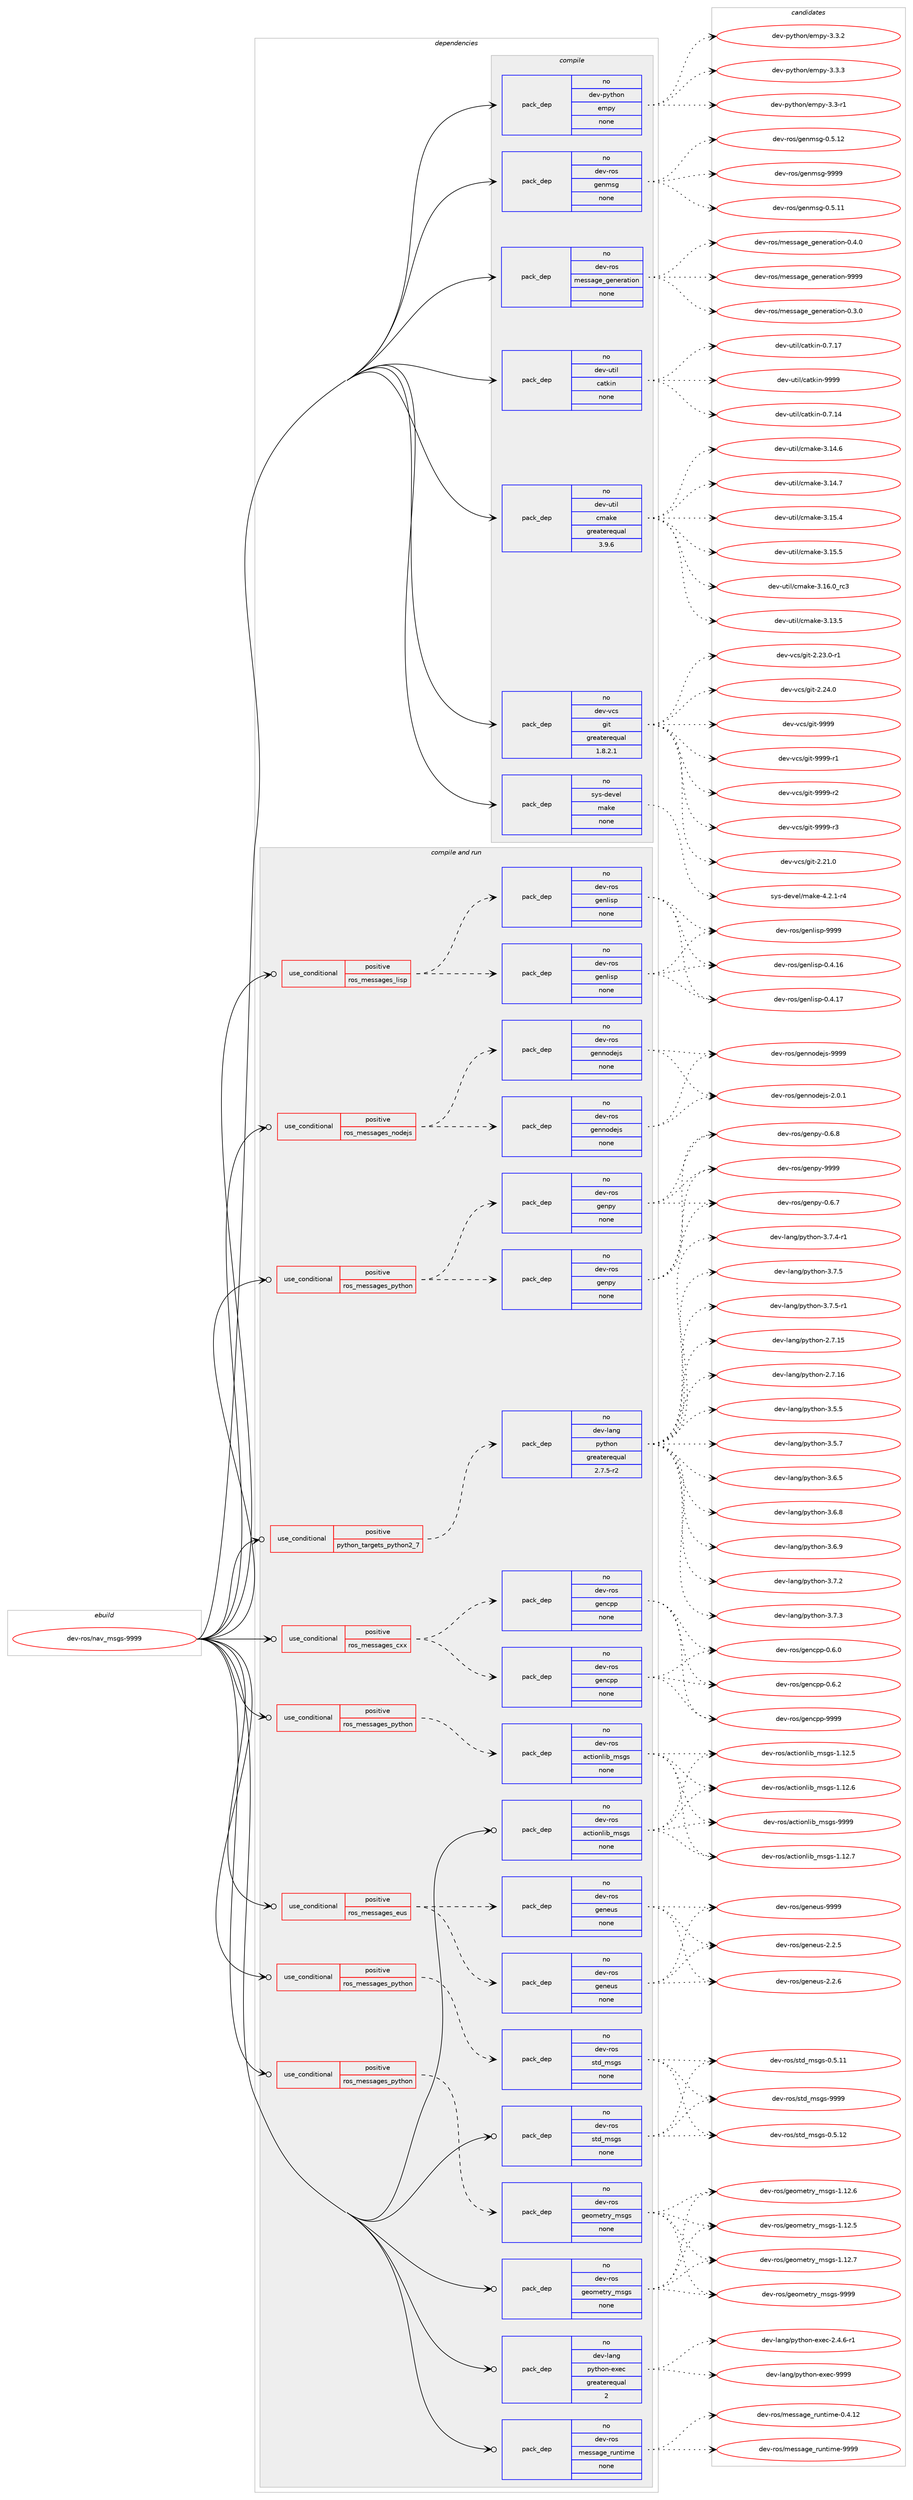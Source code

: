 digraph prolog {

# *************
# Graph options
# *************

newrank=true;
concentrate=true;
compound=true;
graph [rankdir=LR,fontname=Helvetica,fontsize=10,ranksep=1.5];#, ranksep=2.5, nodesep=0.2];
edge  [arrowhead=vee];
node  [fontname=Helvetica,fontsize=10];

# **********
# The ebuild
# **********

subgraph cluster_leftcol {
color=gray;
rank=same;
label=<<i>ebuild</i>>;
id [label="dev-ros/nav_msgs-9999", color=red, width=4, href="../dev-ros/nav_msgs-9999.svg"];
}

# ****************
# The dependencies
# ****************

subgraph cluster_midcol {
color=gray;
label=<<i>dependencies</i>>;
subgraph cluster_compile {
fillcolor="#eeeeee";
style=filled;
label=<<i>compile</i>>;
subgraph pack490976 {
dependency656801 [label=<<TABLE BORDER="0" CELLBORDER="1" CELLSPACING="0" CELLPADDING="4" WIDTH="220"><TR><TD ROWSPAN="6" CELLPADDING="30">pack_dep</TD></TR><TR><TD WIDTH="110">no</TD></TR><TR><TD>dev-python</TD></TR><TR><TD>empy</TD></TR><TR><TD>none</TD></TR><TR><TD></TD></TR></TABLE>>, shape=none, color=blue];
}
id:e -> dependency656801:w [weight=20,style="solid",arrowhead="vee"];
subgraph pack490977 {
dependency656802 [label=<<TABLE BORDER="0" CELLBORDER="1" CELLSPACING="0" CELLPADDING="4" WIDTH="220"><TR><TD ROWSPAN="6" CELLPADDING="30">pack_dep</TD></TR><TR><TD WIDTH="110">no</TD></TR><TR><TD>dev-ros</TD></TR><TR><TD>genmsg</TD></TR><TR><TD>none</TD></TR><TR><TD></TD></TR></TABLE>>, shape=none, color=blue];
}
id:e -> dependency656802:w [weight=20,style="solid",arrowhead="vee"];
subgraph pack490978 {
dependency656803 [label=<<TABLE BORDER="0" CELLBORDER="1" CELLSPACING="0" CELLPADDING="4" WIDTH="220"><TR><TD ROWSPAN="6" CELLPADDING="30">pack_dep</TD></TR><TR><TD WIDTH="110">no</TD></TR><TR><TD>dev-ros</TD></TR><TR><TD>message_generation</TD></TR><TR><TD>none</TD></TR><TR><TD></TD></TR></TABLE>>, shape=none, color=blue];
}
id:e -> dependency656803:w [weight=20,style="solid",arrowhead="vee"];
subgraph pack490979 {
dependency656804 [label=<<TABLE BORDER="0" CELLBORDER="1" CELLSPACING="0" CELLPADDING="4" WIDTH="220"><TR><TD ROWSPAN="6" CELLPADDING="30">pack_dep</TD></TR><TR><TD WIDTH="110">no</TD></TR><TR><TD>dev-util</TD></TR><TR><TD>catkin</TD></TR><TR><TD>none</TD></TR><TR><TD></TD></TR></TABLE>>, shape=none, color=blue];
}
id:e -> dependency656804:w [weight=20,style="solid",arrowhead="vee"];
subgraph pack490980 {
dependency656805 [label=<<TABLE BORDER="0" CELLBORDER="1" CELLSPACING="0" CELLPADDING="4" WIDTH="220"><TR><TD ROWSPAN="6" CELLPADDING="30">pack_dep</TD></TR><TR><TD WIDTH="110">no</TD></TR><TR><TD>dev-util</TD></TR><TR><TD>cmake</TD></TR><TR><TD>greaterequal</TD></TR><TR><TD>3.9.6</TD></TR></TABLE>>, shape=none, color=blue];
}
id:e -> dependency656805:w [weight=20,style="solid",arrowhead="vee"];
subgraph pack490981 {
dependency656806 [label=<<TABLE BORDER="0" CELLBORDER="1" CELLSPACING="0" CELLPADDING="4" WIDTH="220"><TR><TD ROWSPAN="6" CELLPADDING="30">pack_dep</TD></TR><TR><TD WIDTH="110">no</TD></TR><TR><TD>dev-vcs</TD></TR><TR><TD>git</TD></TR><TR><TD>greaterequal</TD></TR><TR><TD>1.8.2.1</TD></TR></TABLE>>, shape=none, color=blue];
}
id:e -> dependency656806:w [weight=20,style="solid",arrowhead="vee"];
subgraph pack490982 {
dependency656807 [label=<<TABLE BORDER="0" CELLBORDER="1" CELLSPACING="0" CELLPADDING="4" WIDTH="220"><TR><TD ROWSPAN="6" CELLPADDING="30">pack_dep</TD></TR><TR><TD WIDTH="110">no</TD></TR><TR><TD>sys-devel</TD></TR><TR><TD>make</TD></TR><TR><TD>none</TD></TR><TR><TD></TD></TR></TABLE>>, shape=none, color=blue];
}
id:e -> dependency656807:w [weight=20,style="solid",arrowhead="vee"];
}
subgraph cluster_compileandrun {
fillcolor="#eeeeee";
style=filled;
label=<<i>compile and run</i>>;
subgraph cond153919 {
dependency656808 [label=<<TABLE BORDER="0" CELLBORDER="1" CELLSPACING="0" CELLPADDING="4"><TR><TD ROWSPAN="3" CELLPADDING="10">use_conditional</TD></TR><TR><TD>positive</TD></TR><TR><TD>python_targets_python2_7</TD></TR></TABLE>>, shape=none, color=red];
subgraph pack490983 {
dependency656809 [label=<<TABLE BORDER="0" CELLBORDER="1" CELLSPACING="0" CELLPADDING="4" WIDTH="220"><TR><TD ROWSPAN="6" CELLPADDING="30">pack_dep</TD></TR><TR><TD WIDTH="110">no</TD></TR><TR><TD>dev-lang</TD></TR><TR><TD>python</TD></TR><TR><TD>greaterequal</TD></TR><TR><TD>2.7.5-r2</TD></TR></TABLE>>, shape=none, color=blue];
}
dependency656808:e -> dependency656809:w [weight=20,style="dashed",arrowhead="vee"];
}
id:e -> dependency656808:w [weight=20,style="solid",arrowhead="odotvee"];
subgraph cond153920 {
dependency656810 [label=<<TABLE BORDER="0" CELLBORDER="1" CELLSPACING="0" CELLPADDING="4"><TR><TD ROWSPAN="3" CELLPADDING="10">use_conditional</TD></TR><TR><TD>positive</TD></TR><TR><TD>ros_messages_cxx</TD></TR></TABLE>>, shape=none, color=red];
subgraph pack490984 {
dependency656811 [label=<<TABLE BORDER="0" CELLBORDER="1" CELLSPACING="0" CELLPADDING="4" WIDTH="220"><TR><TD ROWSPAN="6" CELLPADDING="30">pack_dep</TD></TR><TR><TD WIDTH="110">no</TD></TR><TR><TD>dev-ros</TD></TR><TR><TD>gencpp</TD></TR><TR><TD>none</TD></TR><TR><TD></TD></TR></TABLE>>, shape=none, color=blue];
}
dependency656810:e -> dependency656811:w [weight=20,style="dashed",arrowhead="vee"];
subgraph pack490985 {
dependency656812 [label=<<TABLE BORDER="0" CELLBORDER="1" CELLSPACING="0" CELLPADDING="4" WIDTH="220"><TR><TD ROWSPAN="6" CELLPADDING="30">pack_dep</TD></TR><TR><TD WIDTH="110">no</TD></TR><TR><TD>dev-ros</TD></TR><TR><TD>gencpp</TD></TR><TR><TD>none</TD></TR><TR><TD></TD></TR></TABLE>>, shape=none, color=blue];
}
dependency656810:e -> dependency656812:w [weight=20,style="dashed",arrowhead="vee"];
}
id:e -> dependency656810:w [weight=20,style="solid",arrowhead="odotvee"];
subgraph cond153921 {
dependency656813 [label=<<TABLE BORDER="0" CELLBORDER="1" CELLSPACING="0" CELLPADDING="4"><TR><TD ROWSPAN="3" CELLPADDING="10">use_conditional</TD></TR><TR><TD>positive</TD></TR><TR><TD>ros_messages_eus</TD></TR></TABLE>>, shape=none, color=red];
subgraph pack490986 {
dependency656814 [label=<<TABLE BORDER="0" CELLBORDER="1" CELLSPACING="0" CELLPADDING="4" WIDTH="220"><TR><TD ROWSPAN="6" CELLPADDING="30">pack_dep</TD></TR><TR><TD WIDTH="110">no</TD></TR><TR><TD>dev-ros</TD></TR><TR><TD>geneus</TD></TR><TR><TD>none</TD></TR><TR><TD></TD></TR></TABLE>>, shape=none, color=blue];
}
dependency656813:e -> dependency656814:w [weight=20,style="dashed",arrowhead="vee"];
subgraph pack490987 {
dependency656815 [label=<<TABLE BORDER="0" CELLBORDER="1" CELLSPACING="0" CELLPADDING="4" WIDTH="220"><TR><TD ROWSPAN="6" CELLPADDING="30">pack_dep</TD></TR><TR><TD WIDTH="110">no</TD></TR><TR><TD>dev-ros</TD></TR><TR><TD>geneus</TD></TR><TR><TD>none</TD></TR><TR><TD></TD></TR></TABLE>>, shape=none, color=blue];
}
dependency656813:e -> dependency656815:w [weight=20,style="dashed",arrowhead="vee"];
}
id:e -> dependency656813:w [weight=20,style="solid",arrowhead="odotvee"];
subgraph cond153922 {
dependency656816 [label=<<TABLE BORDER="0" CELLBORDER="1" CELLSPACING="0" CELLPADDING="4"><TR><TD ROWSPAN="3" CELLPADDING="10">use_conditional</TD></TR><TR><TD>positive</TD></TR><TR><TD>ros_messages_lisp</TD></TR></TABLE>>, shape=none, color=red];
subgraph pack490988 {
dependency656817 [label=<<TABLE BORDER="0" CELLBORDER="1" CELLSPACING="0" CELLPADDING="4" WIDTH="220"><TR><TD ROWSPAN="6" CELLPADDING="30">pack_dep</TD></TR><TR><TD WIDTH="110">no</TD></TR><TR><TD>dev-ros</TD></TR><TR><TD>genlisp</TD></TR><TR><TD>none</TD></TR><TR><TD></TD></TR></TABLE>>, shape=none, color=blue];
}
dependency656816:e -> dependency656817:w [weight=20,style="dashed",arrowhead="vee"];
subgraph pack490989 {
dependency656818 [label=<<TABLE BORDER="0" CELLBORDER="1" CELLSPACING="0" CELLPADDING="4" WIDTH="220"><TR><TD ROWSPAN="6" CELLPADDING="30">pack_dep</TD></TR><TR><TD WIDTH="110">no</TD></TR><TR><TD>dev-ros</TD></TR><TR><TD>genlisp</TD></TR><TR><TD>none</TD></TR><TR><TD></TD></TR></TABLE>>, shape=none, color=blue];
}
dependency656816:e -> dependency656818:w [weight=20,style="dashed",arrowhead="vee"];
}
id:e -> dependency656816:w [weight=20,style="solid",arrowhead="odotvee"];
subgraph cond153923 {
dependency656819 [label=<<TABLE BORDER="0" CELLBORDER="1" CELLSPACING="0" CELLPADDING="4"><TR><TD ROWSPAN="3" CELLPADDING="10">use_conditional</TD></TR><TR><TD>positive</TD></TR><TR><TD>ros_messages_nodejs</TD></TR></TABLE>>, shape=none, color=red];
subgraph pack490990 {
dependency656820 [label=<<TABLE BORDER="0" CELLBORDER="1" CELLSPACING="0" CELLPADDING="4" WIDTH="220"><TR><TD ROWSPAN="6" CELLPADDING="30">pack_dep</TD></TR><TR><TD WIDTH="110">no</TD></TR><TR><TD>dev-ros</TD></TR><TR><TD>gennodejs</TD></TR><TR><TD>none</TD></TR><TR><TD></TD></TR></TABLE>>, shape=none, color=blue];
}
dependency656819:e -> dependency656820:w [weight=20,style="dashed",arrowhead="vee"];
subgraph pack490991 {
dependency656821 [label=<<TABLE BORDER="0" CELLBORDER="1" CELLSPACING="0" CELLPADDING="4" WIDTH="220"><TR><TD ROWSPAN="6" CELLPADDING="30">pack_dep</TD></TR><TR><TD WIDTH="110">no</TD></TR><TR><TD>dev-ros</TD></TR><TR><TD>gennodejs</TD></TR><TR><TD>none</TD></TR><TR><TD></TD></TR></TABLE>>, shape=none, color=blue];
}
dependency656819:e -> dependency656821:w [weight=20,style="dashed",arrowhead="vee"];
}
id:e -> dependency656819:w [weight=20,style="solid",arrowhead="odotvee"];
subgraph cond153924 {
dependency656822 [label=<<TABLE BORDER="0" CELLBORDER="1" CELLSPACING="0" CELLPADDING="4"><TR><TD ROWSPAN="3" CELLPADDING="10">use_conditional</TD></TR><TR><TD>positive</TD></TR><TR><TD>ros_messages_python</TD></TR></TABLE>>, shape=none, color=red];
subgraph pack490992 {
dependency656823 [label=<<TABLE BORDER="0" CELLBORDER="1" CELLSPACING="0" CELLPADDING="4" WIDTH="220"><TR><TD ROWSPAN="6" CELLPADDING="30">pack_dep</TD></TR><TR><TD WIDTH="110">no</TD></TR><TR><TD>dev-ros</TD></TR><TR><TD>actionlib_msgs</TD></TR><TR><TD>none</TD></TR><TR><TD></TD></TR></TABLE>>, shape=none, color=blue];
}
dependency656822:e -> dependency656823:w [weight=20,style="dashed",arrowhead="vee"];
}
id:e -> dependency656822:w [weight=20,style="solid",arrowhead="odotvee"];
subgraph cond153925 {
dependency656824 [label=<<TABLE BORDER="0" CELLBORDER="1" CELLSPACING="0" CELLPADDING="4"><TR><TD ROWSPAN="3" CELLPADDING="10">use_conditional</TD></TR><TR><TD>positive</TD></TR><TR><TD>ros_messages_python</TD></TR></TABLE>>, shape=none, color=red];
subgraph pack490993 {
dependency656825 [label=<<TABLE BORDER="0" CELLBORDER="1" CELLSPACING="0" CELLPADDING="4" WIDTH="220"><TR><TD ROWSPAN="6" CELLPADDING="30">pack_dep</TD></TR><TR><TD WIDTH="110">no</TD></TR><TR><TD>dev-ros</TD></TR><TR><TD>genpy</TD></TR><TR><TD>none</TD></TR><TR><TD></TD></TR></TABLE>>, shape=none, color=blue];
}
dependency656824:e -> dependency656825:w [weight=20,style="dashed",arrowhead="vee"];
subgraph pack490994 {
dependency656826 [label=<<TABLE BORDER="0" CELLBORDER="1" CELLSPACING="0" CELLPADDING="4" WIDTH="220"><TR><TD ROWSPAN="6" CELLPADDING="30">pack_dep</TD></TR><TR><TD WIDTH="110">no</TD></TR><TR><TD>dev-ros</TD></TR><TR><TD>genpy</TD></TR><TR><TD>none</TD></TR><TR><TD></TD></TR></TABLE>>, shape=none, color=blue];
}
dependency656824:e -> dependency656826:w [weight=20,style="dashed",arrowhead="vee"];
}
id:e -> dependency656824:w [weight=20,style="solid",arrowhead="odotvee"];
subgraph cond153926 {
dependency656827 [label=<<TABLE BORDER="0" CELLBORDER="1" CELLSPACING="0" CELLPADDING="4"><TR><TD ROWSPAN="3" CELLPADDING="10">use_conditional</TD></TR><TR><TD>positive</TD></TR><TR><TD>ros_messages_python</TD></TR></TABLE>>, shape=none, color=red];
subgraph pack490995 {
dependency656828 [label=<<TABLE BORDER="0" CELLBORDER="1" CELLSPACING="0" CELLPADDING="4" WIDTH="220"><TR><TD ROWSPAN="6" CELLPADDING="30">pack_dep</TD></TR><TR><TD WIDTH="110">no</TD></TR><TR><TD>dev-ros</TD></TR><TR><TD>geometry_msgs</TD></TR><TR><TD>none</TD></TR><TR><TD></TD></TR></TABLE>>, shape=none, color=blue];
}
dependency656827:e -> dependency656828:w [weight=20,style="dashed",arrowhead="vee"];
}
id:e -> dependency656827:w [weight=20,style="solid",arrowhead="odotvee"];
subgraph cond153927 {
dependency656829 [label=<<TABLE BORDER="0" CELLBORDER="1" CELLSPACING="0" CELLPADDING="4"><TR><TD ROWSPAN="3" CELLPADDING="10">use_conditional</TD></TR><TR><TD>positive</TD></TR><TR><TD>ros_messages_python</TD></TR></TABLE>>, shape=none, color=red];
subgraph pack490996 {
dependency656830 [label=<<TABLE BORDER="0" CELLBORDER="1" CELLSPACING="0" CELLPADDING="4" WIDTH="220"><TR><TD ROWSPAN="6" CELLPADDING="30">pack_dep</TD></TR><TR><TD WIDTH="110">no</TD></TR><TR><TD>dev-ros</TD></TR><TR><TD>std_msgs</TD></TR><TR><TD>none</TD></TR><TR><TD></TD></TR></TABLE>>, shape=none, color=blue];
}
dependency656829:e -> dependency656830:w [weight=20,style="dashed",arrowhead="vee"];
}
id:e -> dependency656829:w [weight=20,style="solid",arrowhead="odotvee"];
subgraph pack490997 {
dependency656831 [label=<<TABLE BORDER="0" CELLBORDER="1" CELLSPACING="0" CELLPADDING="4" WIDTH="220"><TR><TD ROWSPAN="6" CELLPADDING="30">pack_dep</TD></TR><TR><TD WIDTH="110">no</TD></TR><TR><TD>dev-lang</TD></TR><TR><TD>python-exec</TD></TR><TR><TD>greaterequal</TD></TR><TR><TD>2</TD></TR></TABLE>>, shape=none, color=blue];
}
id:e -> dependency656831:w [weight=20,style="solid",arrowhead="odotvee"];
subgraph pack490998 {
dependency656832 [label=<<TABLE BORDER="0" CELLBORDER="1" CELLSPACING="0" CELLPADDING="4" WIDTH="220"><TR><TD ROWSPAN="6" CELLPADDING="30">pack_dep</TD></TR><TR><TD WIDTH="110">no</TD></TR><TR><TD>dev-ros</TD></TR><TR><TD>actionlib_msgs</TD></TR><TR><TD>none</TD></TR><TR><TD></TD></TR></TABLE>>, shape=none, color=blue];
}
id:e -> dependency656832:w [weight=20,style="solid",arrowhead="odotvee"];
subgraph pack490999 {
dependency656833 [label=<<TABLE BORDER="0" CELLBORDER="1" CELLSPACING="0" CELLPADDING="4" WIDTH="220"><TR><TD ROWSPAN="6" CELLPADDING="30">pack_dep</TD></TR><TR><TD WIDTH="110">no</TD></TR><TR><TD>dev-ros</TD></TR><TR><TD>geometry_msgs</TD></TR><TR><TD>none</TD></TR><TR><TD></TD></TR></TABLE>>, shape=none, color=blue];
}
id:e -> dependency656833:w [weight=20,style="solid",arrowhead="odotvee"];
subgraph pack491000 {
dependency656834 [label=<<TABLE BORDER="0" CELLBORDER="1" CELLSPACING="0" CELLPADDING="4" WIDTH="220"><TR><TD ROWSPAN="6" CELLPADDING="30">pack_dep</TD></TR><TR><TD WIDTH="110">no</TD></TR><TR><TD>dev-ros</TD></TR><TR><TD>message_runtime</TD></TR><TR><TD>none</TD></TR><TR><TD></TD></TR></TABLE>>, shape=none, color=blue];
}
id:e -> dependency656834:w [weight=20,style="solid",arrowhead="odotvee"];
subgraph pack491001 {
dependency656835 [label=<<TABLE BORDER="0" CELLBORDER="1" CELLSPACING="0" CELLPADDING="4" WIDTH="220"><TR><TD ROWSPAN="6" CELLPADDING="30">pack_dep</TD></TR><TR><TD WIDTH="110">no</TD></TR><TR><TD>dev-ros</TD></TR><TR><TD>std_msgs</TD></TR><TR><TD>none</TD></TR><TR><TD></TD></TR></TABLE>>, shape=none, color=blue];
}
id:e -> dependency656835:w [weight=20,style="solid",arrowhead="odotvee"];
}
subgraph cluster_run {
fillcolor="#eeeeee";
style=filled;
label=<<i>run</i>>;
}
}

# **************
# The candidates
# **************

subgraph cluster_choices {
rank=same;
color=gray;
label=<<i>candidates</i>>;

subgraph choice490976 {
color=black;
nodesep=1;
choice1001011184511212111610411111047101109112121455146514511449 [label="dev-python/empy-3.3-r1", color=red, width=4,href="../dev-python/empy-3.3-r1.svg"];
choice1001011184511212111610411111047101109112121455146514650 [label="dev-python/empy-3.3.2", color=red, width=4,href="../dev-python/empy-3.3.2.svg"];
choice1001011184511212111610411111047101109112121455146514651 [label="dev-python/empy-3.3.3", color=red, width=4,href="../dev-python/empy-3.3.3.svg"];
dependency656801:e -> choice1001011184511212111610411111047101109112121455146514511449:w [style=dotted,weight="100"];
dependency656801:e -> choice1001011184511212111610411111047101109112121455146514650:w [style=dotted,weight="100"];
dependency656801:e -> choice1001011184511212111610411111047101109112121455146514651:w [style=dotted,weight="100"];
}
subgraph choice490977 {
color=black;
nodesep=1;
choice100101118451141111154710310111010911510345484653464949 [label="dev-ros/genmsg-0.5.11", color=red, width=4,href="../dev-ros/genmsg-0.5.11.svg"];
choice100101118451141111154710310111010911510345484653464950 [label="dev-ros/genmsg-0.5.12", color=red, width=4,href="../dev-ros/genmsg-0.5.12.svg"];
choice10010111845114111115471031011101091151034557575757 [label="dev-ros/genmsg-9999", color=red, width=4,href="../dev-ros/genmsg-9999.svg"];
dependency656802:e -> choice100101118451141111154710310111010911510345484653464949:w [style=dotted,weight="100"];
dependency656802:e -> choice100101118451141111154710310111010911510345484653464950:w [style=dotted,weight="100"];
dependency656802:e -> choice10010111845114111115471031011101091151034557575757:w [style=dotted,weight="100"];
}
subgraph choice490978 {
color=black;
nodesep=1;
choice1001011184511411111547109101115115971031019510310111010111497116105111110454846514648 [label="dev-ros/message_generation-0.3.0", color=red, width=4,href="../dev-ros/message_generation-0.3.0.svg"];
choice1001011184511411111547109101115115971031019510310111010111497116105111110454846524648 [label="dev-ros/message_generation-0.4.0", color=red, width=4,href="../dev-ros/message_generation-0.4.0.svg"];
choice10010111845114111115471091011151159710310195103101110101114971161051111104557575757 [label="dev-ros/message_generation-9999", color=red, width=4,href="../dev-ros/message_generation-9999.svg"];
dependency656803:e -> choice1001011184511411111547109101115115971031019510310111010111497116105111110454846514648:w [style=dotted,weight="100"];
dependency656803:e -> choice1001011184511411111547109101115115971031019510310111010111497116105111110454846524648:w [style=dotted,weight="100"];
dependency656803:e -> choice10010111845114111115471091011151159710310195103101110101114971161051111104557575757:w [style=dotted,weight="100"];
}
subgraph choice490979 {
color=black;
nodesep=1;
choice1001011184511711610510847999711610710511045484655464952 [label="dev-util/catkin-0.7.14", color=red, width=4,href="../dev-util/catkin-0.7.14.svg"];
choice1001011184511711610510847999711610710511045484655464955 [label="dev-util/catkin-0.7.17", color=red, width=4,href="../dev-util/catkin-0.7.17.svg"];
choice100101118451171161051084799971161071051104557575757 [label="dev-util/catkin-9999", color=red, width=4,href="../dev-util/catkin-9999.svg"];
dependency656804:e -> choice1001011184511711610510847999711610710511045484655464952:w [style=dotted,weight="100"];
dependency656804:e -> choice1001011184511711610510847999711610710511045484655464955:w [style=dotted,weight="100"];
dependency656804:e -> choice100101118451171161051084799971161071051104557575757:w [style=dotted,weight="100"];
}
subgraph choice490980 {
color=black;
nodesep=1;
choice1001011184511711610510847991099710710145514649514653 [label="dev-util/cmake-3.13.5", color=red, width=4,href="../dev-util/cmake-3.13.5.svg"];
choice1001011184511711610510847991099710710145514649524654 [label="dev-util/cmake-3.14.6", color=red, width=4,href="../dev-util/cmake-3.14.6.svg"];
choice1001011184511711610510847991099710710145514649524655 [label="dev-util/cmake-3.14.7", color=red, width=4,href="../dev-util/cmake-3.14.7.svg"];
choice1001011184511711610510847991099710710145514649534652 [label="dev-util/cmake-3.15.4", color=red, width=4,href="../dev-util/cmake-3.15.4.svg"];
choice1001011184511711610510847991099710710145514649534653 [label="dev-util/cmake-3.15.5", color=red, width=4,href="../dev-util/cmake-3.15.5.svg"];
choice1001011184511711610510847991099710710145514649544648951149951 [label="dev-util/cmake-3.16.0_rc3", color=red, width=4,href="../dev-util/cmake-3.16.0_rc3.svg"];
dependency656805:e -> choice1001011184511711610510847991099710710145514649514653:w [style=dotted,weight="100"];
dependency656805:e -> choice1001011184511711610510847991099710710145514649524654:w [style=dotted,weight="100"];
dependency656805:e -> choice1001011184511711610510847991099710710145514649524655:w [style=dotted,weight="100"];
dependency656805:e -> choice1001011184511711610510847991099710710145514649534652:w [style=dotted,weight="100"];
dependency656805:e -> choice1001011184511711610510847991099710710145514649534653:w [style=dotted,weight="100"];
dependency656805:e -> choice1001011184511711610510847991099710710145514649544648951149951:w [style=dotted,weight="100"];
}
subgraph choice490981 {
color=black;
nodesep=1;
choice10010111845118991154710310511645504650494648 [label="dev-vcs/git-2.21.0", color=red, width=4,href="../dev-vcs/git-2.21.0.svg"];
choice100101118451189911547103105116455046505146484511449 [label="dev-vcs/git-2.23.0-r1", color=red, width=4,href="../dev-vcs/git-2.23.0-r1.svg"];
choice10010111845118991154710310511645504650524648 [label="dev-vcs/git-2.24.0", color=red, width=4,href="../dev-vcs/git-2.24.0.svg"];
choice1001011184511899115471031051164557575757 [label="dev-vcs/git-9999", color=red, width=4,href="../dev-vcs/git-9999.svg"];
choice10010111845118991154710310511645575757574511449 [label="dev-vcs/git-9999-r1", color=red, width=4,href="../dev-vcs/git-9999-r1.svg"];
choice10010111845118991154710310511645575757574511450 [label="dev-vcs/git-9999-r2", color=red, width=4,href="../dev-vcs/git-9999-r2.svg"];
choice10010111845118991154710310511645575757574511451 [label="dev-vcs/git-9999-r3", color=red, width=4,href="../dev-vcs/git-9999-r3.svg"];
dependency656806:e -> choice10010111845118991154710310511645504650494648:w [style=dotted,weight="100"];
dependency656806:e -> choice100101118451189911547103105116455046505146484511449:w [style=dotted,weight="100"];
dependency656806:e -> choice10010111845118991154710310511645504650524648:w [style=dotted,weight="100"];
dependency656806:e -> choice1001011184511899115471031051164557575757:w [style=dotted,weight="100"];
dependency656806:e -> choice10010111845118991154710310511645575757574511449:w [style=dotted,weight="100"];
dependency656806:e -> choice10010111845118991154710310511645575757574511450:w [style=dotted,weight="100"];
dependency656806:e -> choice10010111845118991154710310511645575757574511451:w [style=dotted,weight="100"];
}
subgraph choice490982 {
color=black;
nodesep=1;
choice1151211154510010111810110847109971071014552465046494511452 [label="sys-devel/make-4.2.1-r4", color=red, width=4,href="../sys-devel/make-4.2.1-r4.svg"];
dependency656807:e -> choice1151211154510010111810110847109971071014552465046494511452:w [style=dotted,weight="100"];
}
subgraph choice490983 {
color=black;
nodesep=1;
choice10010111845108971101034711212111610411111045504655464953 [label="dev-lang/python-2.7.15", color=red, width=4,href="../dev-lang/python-2.7.15.svg"];
choice10010111845108971101034711212111610411111045504655464954 [label="dev-lang/python-2.7.16", color=red, width=4,href="../dev-lang/python-2.7.16.svg"];
choice100101118451089711010347112121116104111110455146534653 [label="dev-lang/python-3.5.5", color=red, width=4,href="../dev-lang/python-3.5.5.svg"];
choice100101118451089711010347112121116104111110455146534655 [label="dev-lang/python-3.5.7", color=red, width=4,href="../dev-lang/python-3.5.7.svg"];
choice100101118451089711010347112121116104111110455146544653 [label="dev-lang/python-3.6.5", color=red, width=4,href="../dev-lang/python-3.6.5.svg"];
choice100101118451089711010347112121116104111110455146544656 [label="dev-lang/python-3.6.8", color=red, width=4,href="../dev-lang/python-3.6.8.svg"];
choice100101118451089711010347112121116104111110455146544657 [label="dev-lang/python-3.6.9", color=red, width=4,href="../dev-lang/python-3.6.9.svg"];
choice100101118451089711010347112121116104111110455146554650 [label="dev-lang/python-3.7.2", color=red, width=4,href="../dev-lang/python-3.7.2.svg"];
choice100101118451089711010347112121116104111110455146554651 [label="dev-lang/python-3.7.3", color=red, width=4,href="../dev-lang/python-3.7.3.svg"];
choice1001011184510897110103471121211161041111104551465546524511449 [label="dev-lang/python-3.7.4-r1", color=red, width=4,href="../dev-lang/python-3.7.4-r1.svg"];
choice100101118451089711010347112121116104111110455146554653 [label="dev-lang/python-3.7.5", color=red, width=4,href="../dev-lang/python-3.7.5.svg"];
choice1001011184510897110103471121211161041111104551465546534511449 [label="dev-lang/python-3.7.5-r1", color=red, width=4,href="../dev-lang/python-3.7.5-r1.svg"];
dependency656809:e -> choice10010111845108971101034711212111610411111045504655464953:w [style=dotted,weight="100"];
dependency656809:e -> choice10010111845108971101034711212111610411111045504655464954:w [style=dotted,weight="100"];
dependency656809:e -> choice100101118451089711010347112121116104111110455146534653:w [style=dotted,weight="100"];
dependency656809:e -> choice100101118451089711010347112121116104111110455146534655:w [style=dotted,weight="100"];
dependency656809:e -> choice100101118451089711010347112121116104111110455146544653:w [style=dotted,weight="100"];
dependency656809:e -> choice100101118451089711010347112121116104111110455146544656:w [style=dotted,weight="100"];
dependency656809:e -> choice100101118451089711010347112121116104111110455146544657:w [style=dotted,weight="100"];
dependency656809:e -> choice100101118451089711010347112121116104111110455146554650:w [style=dotted,weight="100"];
dependency656809:e -> choice100101118451089711010347112121116104111110455146554651:w [style=dotted,weight="100"];
dependency656809:e -> choice1001011184510897110103471121211161041111104551465546524511449:w [style=dotted,weight="100"];
dependency656809:e -> choice100101118451089711010347112121116104111110455146554653:w [style=dotted,weight="100"];
dependency656809:e -> choice1001011184510897110103471121211161041111104551465546534511449:w [style=dotted,weight="100"];
}
subgraph choice490984 {
color=black;
nodesep=1;
choice100101118451141111154710310111099112112454846544648 [label="dev-ros/gencpp-0.6.0", color=red, width=4,href="../dev-ros/gencpp-0.6.0.svg"];
choice100101118451141111154710310111099112112454846544650 [label="dev-ros/gencpp-0.6.2", color=red, width=4,href="../dev-ros/gencpp-0.6.2.svg"];
choice1001011184511411111547103101110991121124557575757 [label="dev-ros/gencpp-9999", color=red, width=4,href="../dev-ros/gencpp-9999.svg"];
dependency656811:e -> choice100101118451141111154710310111099112112454846544648:w [style=dotted,weight="100"];
dependency656811:e -> choice100101118451141111154710310111099112112454846544650:w [style=dotted,weight="100"];
dependency656811:e -> choice1001011184511411111547103101110991121124557575757:w [style=dotted,weight="100"];
}
subgraph choice490985 {
color=black;
nodesep=1;
choice100101118451141111154710310111099112112454846544648 [label="dev-ros/gencpp-0.6.0", color=red, width=4,href="../dev-ros/gencpp-0.6.0.svg"];
choice100101118451141111154710310111099112112454846544650 [label="dev-ros/gencpp-0.6.2", color=red, width=4,href="../dev-ros/gencpp-0.6.2.svg"];
choice1001011184511411111547103101110991121124557575757 [label="dev-ros/gencpp-9999", color=red, width=4,href="../dev-ros/gencpp-9999.svg"];
dependency656812:e -> choice100101118451141111154710310111099112112454846544648:w [style=dotted,weight="100"];
dependency656812:e -> choice100101118451141111154710310111099112112454846544650:w [style=dotted,weight="100"];
dependency656812:e -> choice1001011184511411111547103101110991121124557575757:w [style=dotted,weight="100"];
}
subgraph choice490986 {
color=black;
nodesep=1;
choice1001011184511411111547103101110101117115455046504653 [label="dev-ros/geneus-2.2.5", color=red, width=4,href="../dev-ros/geneus-2.2.5.svg"];
choice1001011184511411111547103101110101117115455046504654 [label="dev-ros/geneus-2.2.6", color=red, width=4,href="../dev-ros/geneus-2.2.6.svg"];
choice10010111845114111115471031011101011171154557575757 [label="dev-ros/geneus-9999", color=red, width=4,href="../dev-ros/geneus-9999.svg"];
dependency656814:e -> choice1001011184511411111547103101110101117115455046504653:w [style=dotted,weight="100"];
dependency656814:e -> choice1001011184511411111547103101110101117115455046504654:w [style=dotted,weight="100"];
dependency656814:e -> choice10010111845114111115471031011101011171154557575757:w [style=dotted,weight="100"];
}
subgraph choice490987 {
color=black;
nodesep=1;
choice1001011184511411111547103101110101117115455046504653 [label="dev-ros/geneus-2.2.5", color=red, width=4,href="../dev-ros/geneus-2.2.5.svg"];
choice1001011184511411111547103101110101117115455046504654 [label="dev-ros/geneus-2.2.6", color=red, width=4,href="../dev-ros/geneus-2.2.6.svg"];
choice10010111845114111115471031011101011171154557575757 [label="dev-ros/geneus-9999", color=red, width=4,href="../dev-ros/geneus-9999.svg"];
dependency656815:e -> choice1001011184511411111547103101110101117115455046504653:w [style=dotted,weight="100"];
dependency656815:e -> choice1001011184511411111547103101110101117115455046504654:w [style=dotted,weight="100"];
dependency656815:e -> choice10010111845114111115471031011101011171154557575757:w [style=dotted,weight="100"];
}
subgraph choice490988 {
color=black;
nodesep=1;
choice100101118451141111154710310111010810511511245484652464954 [label="dev-ros/genlisp-0.4.16", color=red, width=4,href="../dev-ros/genlisp-0.4.16.svg"];
choice100101118451141111154710310111010810511511245484652464955 [label="dev-ros/genlisp-0.4.17", color=red, width=4,href="../dev-ros/genlisp-0.4.17.svg"];
choice10010111845114111115471031011101081051151124557575757 [label="dev-ros/genlisp-9999", color=red, width=4,href="../dev-ros/genlisp-9999.svg"];
dependency656817:e -> choice100101118451141111154710310111010810511511245484652464954:w [style=dotted,weight="100"];
dependency656817:e -> choice100101118451141111154710310111010810511511245484652464955:w [style=dotted,weight="100"];
dependency656817:e -> choice10010111845114111115471031011101081051151124557575757:w [style=dotted,weight="100"];
}
subgraph choice490989 {
color=black;
nodesep=1;
choice100101118451141111154710310111010810511511245484652464954 [label="dev-ros/genlisp-0.4.16", color=red, width=4,href="../dev-ros/genlisp-0.4.16.svg"];
choice100101118451141111154710310111010810511511245484652464955 [label="dev-ros/genlisp-0.4.17", color=red, width=4,href="../dev-ros/genlisp-0.4.17.svg"];
choice10010111845114111115471031011101081051151124557575757 [label="dev-ros/genlisp-9999", color=red, width=4,href="../dev-ros/genlisp-9999.svg"];
dependency656818:e -> choice100101118451141111154710310111010810511511245484652464954:w [style=dotted,weight="100"];
dependency656818:e -> choice100101118451141111154710310111010810511511245484652464955:w [style=dotted,weight="100"];
dependency656818:e -> choice10010111845114111115471031011101081051151124557575757:w [style=dotted,weight="100"];
}
subgraph choice490990 {
color=black;
nodesep=1;
choice1001011184511411111547103101110110111100101106115455046484649 [label="dev-ros/gennodejs-2.0.1", color=red, width=4,href="../dev-ros/gennodejs-2.0.1.svg"];
choice10010111845114111115471031011101101111001011061154557575757 [label="dev-ros/gennodejs-9999", color=red, width=4,href="../dev-ros/gennodejs-9999.svg"];
dependency656820:e -> choice1001011184511411111547103101110110111100101106115455046484649:w [style=dotted,weight="100"];
dependency656820:e -> choice10010111845114111115471031011101101111001011061154557575757:w [style=dotted,weight="100"];
}
subgraph choice490991 {
color=black;
nodesep=1;
choice1001011184511411111547103101110110111100101106115455046484649 [label="dev-ros/gennodejs-2.0.1", color=red, width=4,href="../dev-ros/gennodejs-2.0.1.svg"];
choice10010111845114111115471031011101101111001011061154557575757 [label="dev-ros/gennodejs-9999", color=red, width=4,href="../dev-ros/gennodejs-9999.svg"];
dependency656821:e -> choice1001011184511411111547103101110110111100101106115455046484649:w [style=dotted,weight="100"];
dependency656821:e -> choice10010111845114111115471031011101101111001011061154557575757:w [style=dotted,weight="100"];
}
subgraph choice490992 {
color=black;
nodesep=1;
choice10010111845114111115479799116105111110108105989510911510311545494649504653 [label="dev-ros/actionlib_msgs-1.12.5", color=red, width=4,href="../dev-ros/actionlib_msgs-1.12.5.svg"];
choice10010111845114111115479799116105111110108105989510911510311545494649504654 [label="dev-ros/actionlib_msgs-1.12.6", color=red, width=4,href="../dev-ros/actionlib_msgs-1.12.6.svg"];
choice10010111845114111115479799116105111110108105989510911510311545494649504655 [label="dev-ros/actionlib_msgs-1.12.7", color=red, width=4,href="../dev-ros/actionlib_msgs-1.12.7.svg"];
choice1001011184511411111547979911610511111010810598951091151031154557575757 [label="dev-ros/actionlib_msgs-9999", color=red, width=4,href="../dev-ros/actionlib_msgs-9999.svg"];
dependency656823:e -> choice10010111845114111115479799116105111110108105989510911510311545494649504653:w [style=dotted,weight="100"];
dependency656823:e -> choice10010111845114111115479799116105111110108105989510911510311545494649504654:w [style=dotted,weight="100"];
dependency656823:e -> choice10010111845114111115479799116105111110108105989510911510311545494649504655:w [style=dotted,weight="100"];
dependency656823:e -> choice1001011184511411111547979911610511111010810598951091151031154557575757:w [style=dotted,weight="100"];
}
subgraph choice490993 {
color=black;
nodesep=1;
choice1001011184511411111547103101110112121454846544655 [label="dev-ros/genpy-0.6.7", color=red, width=4,href="../dev-ros/genpy-0.6.7.svg"];
choice1001011184511411111547103101110112121454846544656 [label="dev-ros/genpy-0.6.8", color=red, width=4,href="../dev-ros/genpy-0.6.8.svg"];
choice10010111845114111115471031011101121214557575757 [label="dev-ros/genpy-9999", color=red, width=4,href="../dev-ros/genpy-9999.svg"];
dependency656825:e -> choice1001011184511411111547103101110112121454846544655:w [style=dotted,weight="100"];
dependency656825:e -> choice1001011184511411111547103101110112121454846544656:w [style=dotted,weight="100"];
dependency656825:e -> choice10010111845114111115471031011101121214557575757:w [style=dotted,weight="100"];
}
subgraph choice490994 {
color=black;
nodesep=1;
choice1001011184511411111547103101110112121454846544655 [label="dev-ros/genpy-0.6.7", color=red, width=4,href="../dev-ros/genpy-0.6.7.svg"];
choice1001011184511411111547103101110112121454846544656 [label="dev-ros/genpy-0.6.8", color=red, width=4,href="../dev-ros/genpy-0.6.8.svg"];
choice10010111845114111115471031011101121214557575757 [label="dev-ros/genpy-9999", color=red, width=4,href="../dev-ros/genpy-9999.svg"];
dependency656826:e -> choice1001011184511411111547103101110112121454846544655:w [style=dotted,weight="100"];
dependency656826:e -> choice1001011184511411111547103101110112121454846544656:w [style=dotted,weight="100"];
dependency656826:e -> choice10010111845114111115471031011101121214557575757:w [style=dotted,weight="100"];
}
subgraph choice490995 {
color=black;
nodesep=1;
choice10010111845114111115471031011111091011161141219510911510311545494649504653 [label="dev-ros/geometry_msgs-1.12.5", color=red, width=4,href="../dev-ros/geometry_msgs-1.12.5.svg"];
choice10010111845114111115471031011111091011161141219510911510311545494649504654 [label="dev-ros/geometry_msgs-1.12.6", color=red, width=4,href="../dev-ros/geometry_msgs-1.12.6.svg"];
choice10010111845114111115471031011111091011161141219510911510311545494649504655 [label="dev-ros/geometry_msgs-1.12.7", color=red, width=4,href="../dev-ros/geometry_msgs-1.12.7.svg"];
choice1001011184511411111547103101111109101116114121951091151031154557575757 [label="dev-ros/geometry_msgs-9999", color=red, width=4,href="../dev-ros/geometry_msgs-9999.svg"];
dependency656828:e -> choice10010111845114111115471031011111091011161141219510911510311545494649504653:w [style=dotted,weight="100"];
dependency656828:e -> choice10010111845114111115471031011111091011161141219510911510311545494649504654:w [style=dotted,weight="100"];
dependency656828:e -> choice10010111845114111115471031011111091011161141219510911510311545494649504655:w [style=dotted,weight="100"];
dependency656828:e -> choice1001011184511411111547103101111109101116114121951091151031154557575757:w [style=dotted,weight="100"];
}
subgraph choice490996 {
color=black;
nodesep=1;
choice10010111845114111115471151161009510911510311545484653464949 [label="dev-ros/std_msgs-0.5.11", color=red, width=4,href="../dev-ros/std_msgs-0.5.11.svg"];
choice10010111845114111115471151161009510911510311545484653464950 [label="dev-ros/std_msgs-0.5.12", color=red, width=4,href="../dev-ros/std_msgs-0.5.12.svg"];
choice1001011184511411111547115116100951091151031154557575757 [label="dev-ros/std_msgs-9999", color=red, width=4,href="../dev-ros/std_msgs-9999.svg"];
dependency656830:e -> choice10010111845114111115471151161009510911510311545484653464949:w [style=dotted,weight="100"];
dependency656830:e -> choice10010111845114111115471151161009510911510311545484653464950:w [style=dotted,weight="100"];
dependency656830:e -> choice1001011184511411111547115116100951091151031154557575757:w [style=dotted,weight="100"];
}
subgraph choice490997 {
color=black;
nodesep=1;
choice10010111845108971101034711212111610411111045101120101994550465246544511449 [label="dev-lang/python-exec-2.4.6-r1", color=red, width=4,href="../dev-lang/python-exec-2.4.6-r1.svg"];
choice10010111845108971101034711212111610411111045101120101994557575757 [label="dev-lang/python-exec-9999", color=red, width=4,href="../dev-lang/python-exec-9999.svg"];
dependency656831:e -> choice10010111845108971101034711212111610411111045101120101994550465246544511449:w [style=dotted,weight="100"];
dependency656831:e -> choice10010111845108971101034711212111610411111045101120101994557575757:w [style=dotted,weight="100"];
}
subgraph choice490998 {
color=black;
nodesep=1;
choice10010111845114111115479799116105111110108105989510911510311545494649504653 [label="dev-ros/actionlib_msgs-1.12.5", color=red, width=4,href="../dev-ros/actionlib_msgs-1.12.5.svg"];
choice10010111845114111115479799116105111110108105989510911510311545494649504654 [label="dev-ros/actionlib_msgs-1.12.6", color=red, width=4,href="../dev-ros/actionlib_msgs-1.12.6.svg"];
choice10010111845114111115479799116105111110108105989510911510311545494649504655 [label="dev-ros/actionlib_msgs-1.12.7", color=red, width=4,href="../dev-ros/actionlib_msgs-1.12.7.svg"];
choice1001011184511411111547979911610511111010810598951091151031154557575757 [label="dev-ros/actionlib_msgs-9999", color=red, width=4,href="../dev-ros/actionlib_msgs-9999.svg"];
dependency656832:e -> choice10010111845114111115479799116105111110108105989510911510311545494649504653:w [style=dotted,weight="100"];
dependency656832:e -> choice10010111845114111115479799116105111110108105989510911510311545494649504654:w [style=dotted,weight="100"];
dependency656832:e -> choice10010111845114111115479799116105111110108105989510911510311545494649504655:w [style=dotted,weight="100"];
dependency656832:e -> choice1001011184511411111547979911610511111010810598951091151031154557575757:w [style=dotted,weight="100"];
}
subgraph choice490999 {
color=black;
nodesep=1;
choice10010111845114111115471031011111091011161141219510911510311545494649504653 [label="dev-ros/geometry_msgs-1.12.5", color=red, width=4,href="../dev-ros/geometry_msgs-1.12.5.svg"];
choice10010111845114111115471031011111091011161141219510911510311545494649504654 [label="dev-ros/geometry_msgs-1.12.6", color=red, width=4,href="../dev-ros/geometry_msgs-1.12.6.svg"];
choice10010111845114111115471031011111091011161141219510911510311545494649504655 [label="dev-ros/geometry_msgs-1.12.7", color=red, width=4,href="../dev-ros/geometry_msgs-1.12.7.svg"];
choice1001011184511411111547103101111109101116114121951091151031154557575757 [label="dev-ros/geometry_msgs-9999", color=red, width=4,href="../dev-ros/geometry_msgs-9999.svg"];
dependency656833:e -> choice10010111845114111115471031011111091011161141219510911510311545494649504653:w [style=dotted,weight="100"];
dependency656833:e -> choice10010111845114111115471031011111091011161141219510911510311545494649504654:w [style=dotted,weight="100"];
dependency656833:e -> choice10010111845114111115471031011111091011161141219510911510311545494649504655:w [style=dotted,weight="100"];
dependency656833:e -> choice1001011184511411111547103101111109101116114121951091151031154557575757:w [style=dotted,weight="100"];
}
subgraph choice491000 {
color=black;
nodesep=1;
choice1001011184511411111547109101115115971031019511411711011610510910145484652464950 [label="dev-ros/message_runtime-0.4.12", color=red, width=4,href="../dev-ros/message_runtime-0.4.12.svg"];
choice100101118451141111154710910111511597103101951141171101161051091014557575757 [label="dev-ros/message_runtime-9999", color=red, width=4,href="../dev-ros/message_runtime-9999.svg"];
dependency656834:e -> choice1001011184511411111547109101115115971031019511411711011610510910145484652464950:w [style=dotted,weight="100"];
dependency656834:e -> choice100101118451141111154710910111511597103101951141171101161051091014557575757:w [style=dotted,weight="100"];
}
subgraph choice491001 {
color=black;
nodesep=1;
choice10010111845114111115471151161009510911510311545484653464949 [label="dev-ros/std_msgs-0.5.11", color=red, width=4,href="../dev-ros/std_msgs-0.5.11.svg"];
choice10010111845114111115471151161009510911510311545484653464950 [label="dev-ros/std_msgs-0.5.12", color=red, width=4,href="../dev-ros/std_msgs-0.5.12.svg"];
choice1001011184511411111547115116100951091151031154557575757 [label="dev-ros/std_msgs-9999", color=red, width=4,href="../dev-ros/std_msgs-9999.svg"];
dependency656835:e -> choice10010111845114111115471151161009510911510311545484653464949:w [style=dotted,weight="100"];
dependency656835:e -> choice10010111845114111115471151161009510911510311545484653464950:w [style=dotted,weight="100"];
dependency656835:e -> choice1001011184511411111547115116100951091151031154557575757:w [style=dotted,weight="100"];
}
}

}
